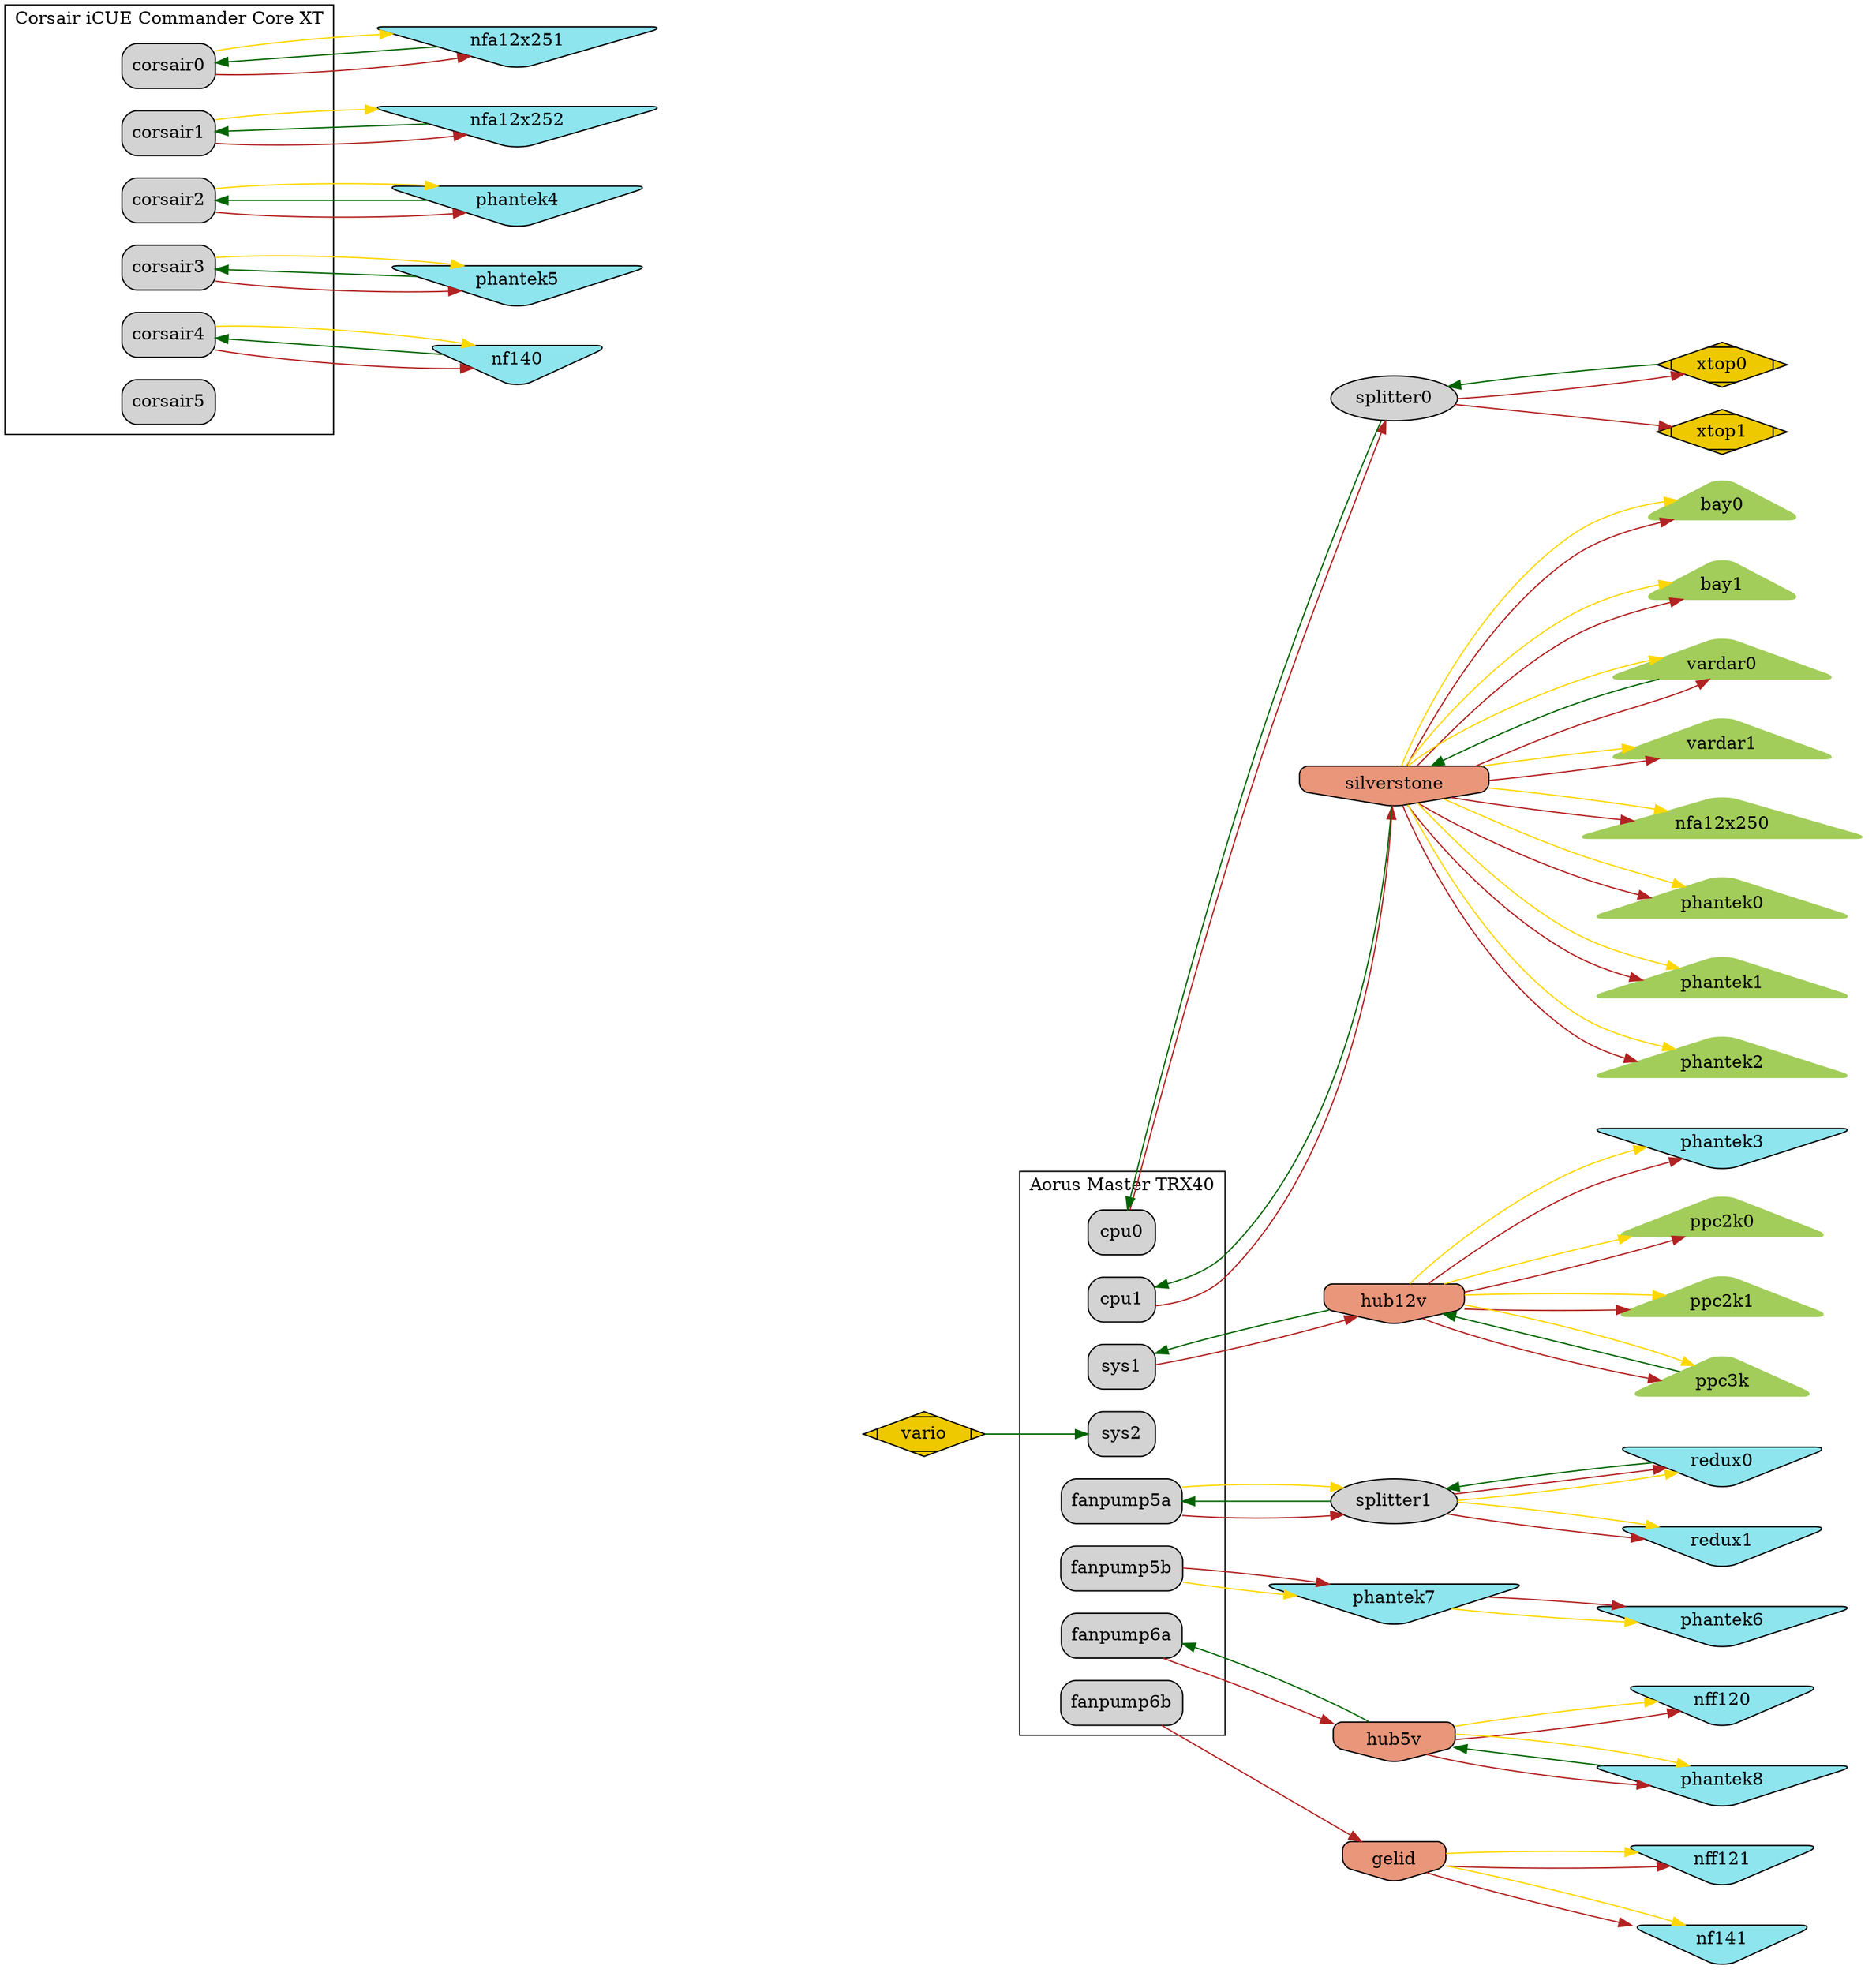 digraph {
	compound=true;
	packmode="graph";
  rankdir="LR";
  node [style="rounded,filled"];

  subgraph clusterMobo {
		label="Aorus Master TRX40";
	  cpu0 [shape=box];
		cpu1 [shape=box];
		sys1 [shape=box];
		sys2 [shape=box];
		fanpump5a [shape=box];
		fanpump5b [shape=box];
		fanpump6a [shape=box];
		fanpump6b [shape=box];
	}

  subgraph clusterCorsair {
	  label="Corsair iCUE Commander Core XT";
		corsair0 [shape=box];
		corsair1 [shape=box];
		corsair2 [shape=box];
		corsair3 [shape=box];
		corsair4 [shape=box];
		corsair5 [shape=box];
	}

  // pwm report: darkgreen
	// pwm control: firebrick
	// 12v power: gold

	// cpu0
	xtop0 -> splitter0 [ color="darkgreen" ];
  splitter0 -> cpu0 [ color="darkgreen" ];
	cpu0 -> splitter0 [ color="firebrick" ];
	splitter0 -> xtop0 [ color="firebrick" ];
	splitter0 -> xtop1 [ color="firebrick" ];

  xtop0 [shape=Mdiamond, fillcolor=gold2];
  xtop1 [shape=Mdiamond, fillcolor=gold2];
  vario [shape=Mdiamond, fillcolor=gold2];

	// cpu1
	silverstone -> cpu1 [ color="darkgreen" ];
	cpu1 -> silverstone [ color="firebrick" ];
  silverstone -> bay0 [ color="firebrick" ];
  silverstone -> bay1 [ color="firebrick" ];
	vardar0 -> silverstone [ color="darkgreen" ];
	silverstone -> vardar0 [ color="firebrick" ];
	silverstone -> vardar1 [ color="firebrick" ];
	silverstone -> nfa12x250 [ color="firebrick" ];
	silverstone -> phantek0 [ color="firebrick" ];
	silverstone -> phantek1 [ color="firebrick" ];
	silverstone -> phantek2 [ color="firebrick" ];
  silverstone -> bay0 [ color="gold" ];
  silverstone -> bay1 [ color="gold" ];
	silverstone -> vardar0 [ color="gold" ];
	silverstone -> vardar1 [ color="gold" ];
	silverstone -> nfa12x250 [ color="gold" ];
	silverstone -> phantek0 [ color="gold" ];
	silverstone -> phantek1 [ color="gold" ];
	silverstone -> phantek2 [ color="gold" ];

	// triangles are outflow, invtriangles are inflow
  phantek0 [shape=triangle, color=darkolivegreen3];
  phantek1 [shape=triangle, color=darkolivegreen3];
  phantek2 [shape=triangle, color=darkolivegreen3];
  bay0 [shape=triangle, color=darkolivegreen3];
  bay1 [shape=triangle, color=darkolivegreen3];
  vardar0 [shape=triangle, color=darkolivegreen3];
  vardar1 [shape=triangle, color=darkolivegreen3];
  nfa12x250 [shape=triangle, color=darkolivegreen3];

	// sys1
	hub12v -> sys1 [ color="darkgreen" ];
	sys1 -> hub12v [ color="firebrick" ];
	hub12v -> phantek3 [ color="firebrick" ];
	hub12v -> phantek3 [ color="gold" ];
	hub12v -> ppc2k0 [ color="firebrick" ];
	hub12v -> ppc2k0 [ color="gold" ];
	hub12v -> ppc2k1 [ color="firebrick" ];
	hub12v -> ppc2k1 [ color="gold" ];
	ppc3k -> hub12v [ color="darkgreen" ];
	hub12v -> ppc3k [ color="firebrick" ];
	hub12v -> ppc3k [ color="gold" ];

  phantek3 [shape=invtriangle, fillcolor=cadetblue2];
  ppc2k0 [shape=triangle, color=darkolivegreen3];
  ppc2k1 [shape=triangle, color=darkolivegreen3];
  ppc3k [shape=triangle, color=darkolivegreen3];

  // sys2
	vario -> sys2 [ color="darkgreen" ];

  // fanpump5 a and b. b is ignored for reporting.
	fanpump5b -> phantek7 [ color="gold" ];
	fanpump5b -> phantek7 [ color="firebrick" ];
	phantek7 -> phantek6 [ color="gold" ];
	phantek7 -> phantek6 [ color="firebrick" ];
	redux0 -> splitter1 [ color="darkgreen" ];
	splitter1 -> fanpump5a [ color="darkgreen" ];
	fanpump5a -> splitter1 [ color="firebrick" ];
	fanpump5a -> splitter1 [ color="gold" ];
	splitter1 -> redux0 [ color="firebrick" ];
	splitter1 -> redux0 [ color="gold" ];
	splitter1 -> redux1 [ color="firebrick" ];
	splitter1 -> redux1 [ color="gold" ];

  redux0 [shape=invtriangle, fillcolor=cadetblue2];
  redux1 [shape=invtriangle, fillcolor=cadetblue2];
  phantek6 [shape=invtriangle, fillcolor=cadetblue2];
  phantek7 [shape=invtriangle, fillcolor=cadetblue2];

  // fanpump6 a and b. b is ignored for reporting.
	hub5v -> fanpump6a [ color="darkgreen" ];
	fanpump6a -> hub5v [ color="firebrick" ];
	hub5v -> nff120 [ color="firebrick" ];
  hub5v -> nff120 [ color="gold" ];
	phantek8 -> hub5v [ color="darkgreen" ];
	hub5v -> phantek8 [ color="firebrick" ];
  hub5v -> phantek8 [ color="gold" ];
	fanpump6b -> gelid [ color="firebrick" ];
	gelid -> nff121 [ color="firebrick" ];
	gelid -> nff121 [ color="gold" ];
	gelid -> nf141 [ color="firebrick" ];
	gelid -> nf141 [ color="gold" ];

  gelid [shape=invhouse, fillcolor=darksalmon];
	hub5v [shape=invhouse, fillcolor=darksalmon];
	hub12v [shape=invhouse, fillcolor=darksalmon];
	silverstone [shape=invhouse, fillcolor=darksalmon];

  nff120 [shape=invtriangle, fillcolor=cadetblue2];
  nff121 [shape=invtriangle, fillcolor=cadetblue2];
  nf141 [shape=invtriangle, fillcolor=cadetblue2];
  phantek8 [shape=invtriangle, fillcolor=cadetblue2];

	// corsair
  nfa12x251 -> corsair0 [ color="darkgreen" ];
  corsair0 -> nfa12x251 [ color="firebrick" ];
  corsair0 -> nfa12x251 [ color="gold" ];
  nfa12x252 -> corsair1 [ color="darkgreen" ];
  corsair1 -> nfa12x252 [ color="firebrick" ];
  corsair1 -> nfa12x252 [ color="gold" ];
	phantek4 -> corsair2 [ color="darkgreen" ];
	corsair2 -> phantek4 [ color="firebrick" ];
	corsair2 -> phantek4 [ color="gold" ];
	phantek5 -> corsair3 [ color="darkgreen" ];
	corsair3 -> phantek5 [ color="firebrick" ];
	corsair3 -> phantek5 [ color="gold" ];
	nf140 -> corsair4 [ color="darkgreen" ];
	corsair4 -> nf140 [ color="firebrick" ];
	corsair4 -> nf140 [ color="gold" ];

  nfa12x251 [shape=invtriangle, fillcolor=cadetblue2];
  nfa12x252 [shape=invtriangle, fillcolor=cadetblue2];
  phantek4 [shape=invtriangle, fillcolor=cadetblue2];
  phantek5 [shape=invtriangle, fillcolor=cadetblue2];
	nf140 [shape=invtriangle, fillcolor=cadetblue2];

}
